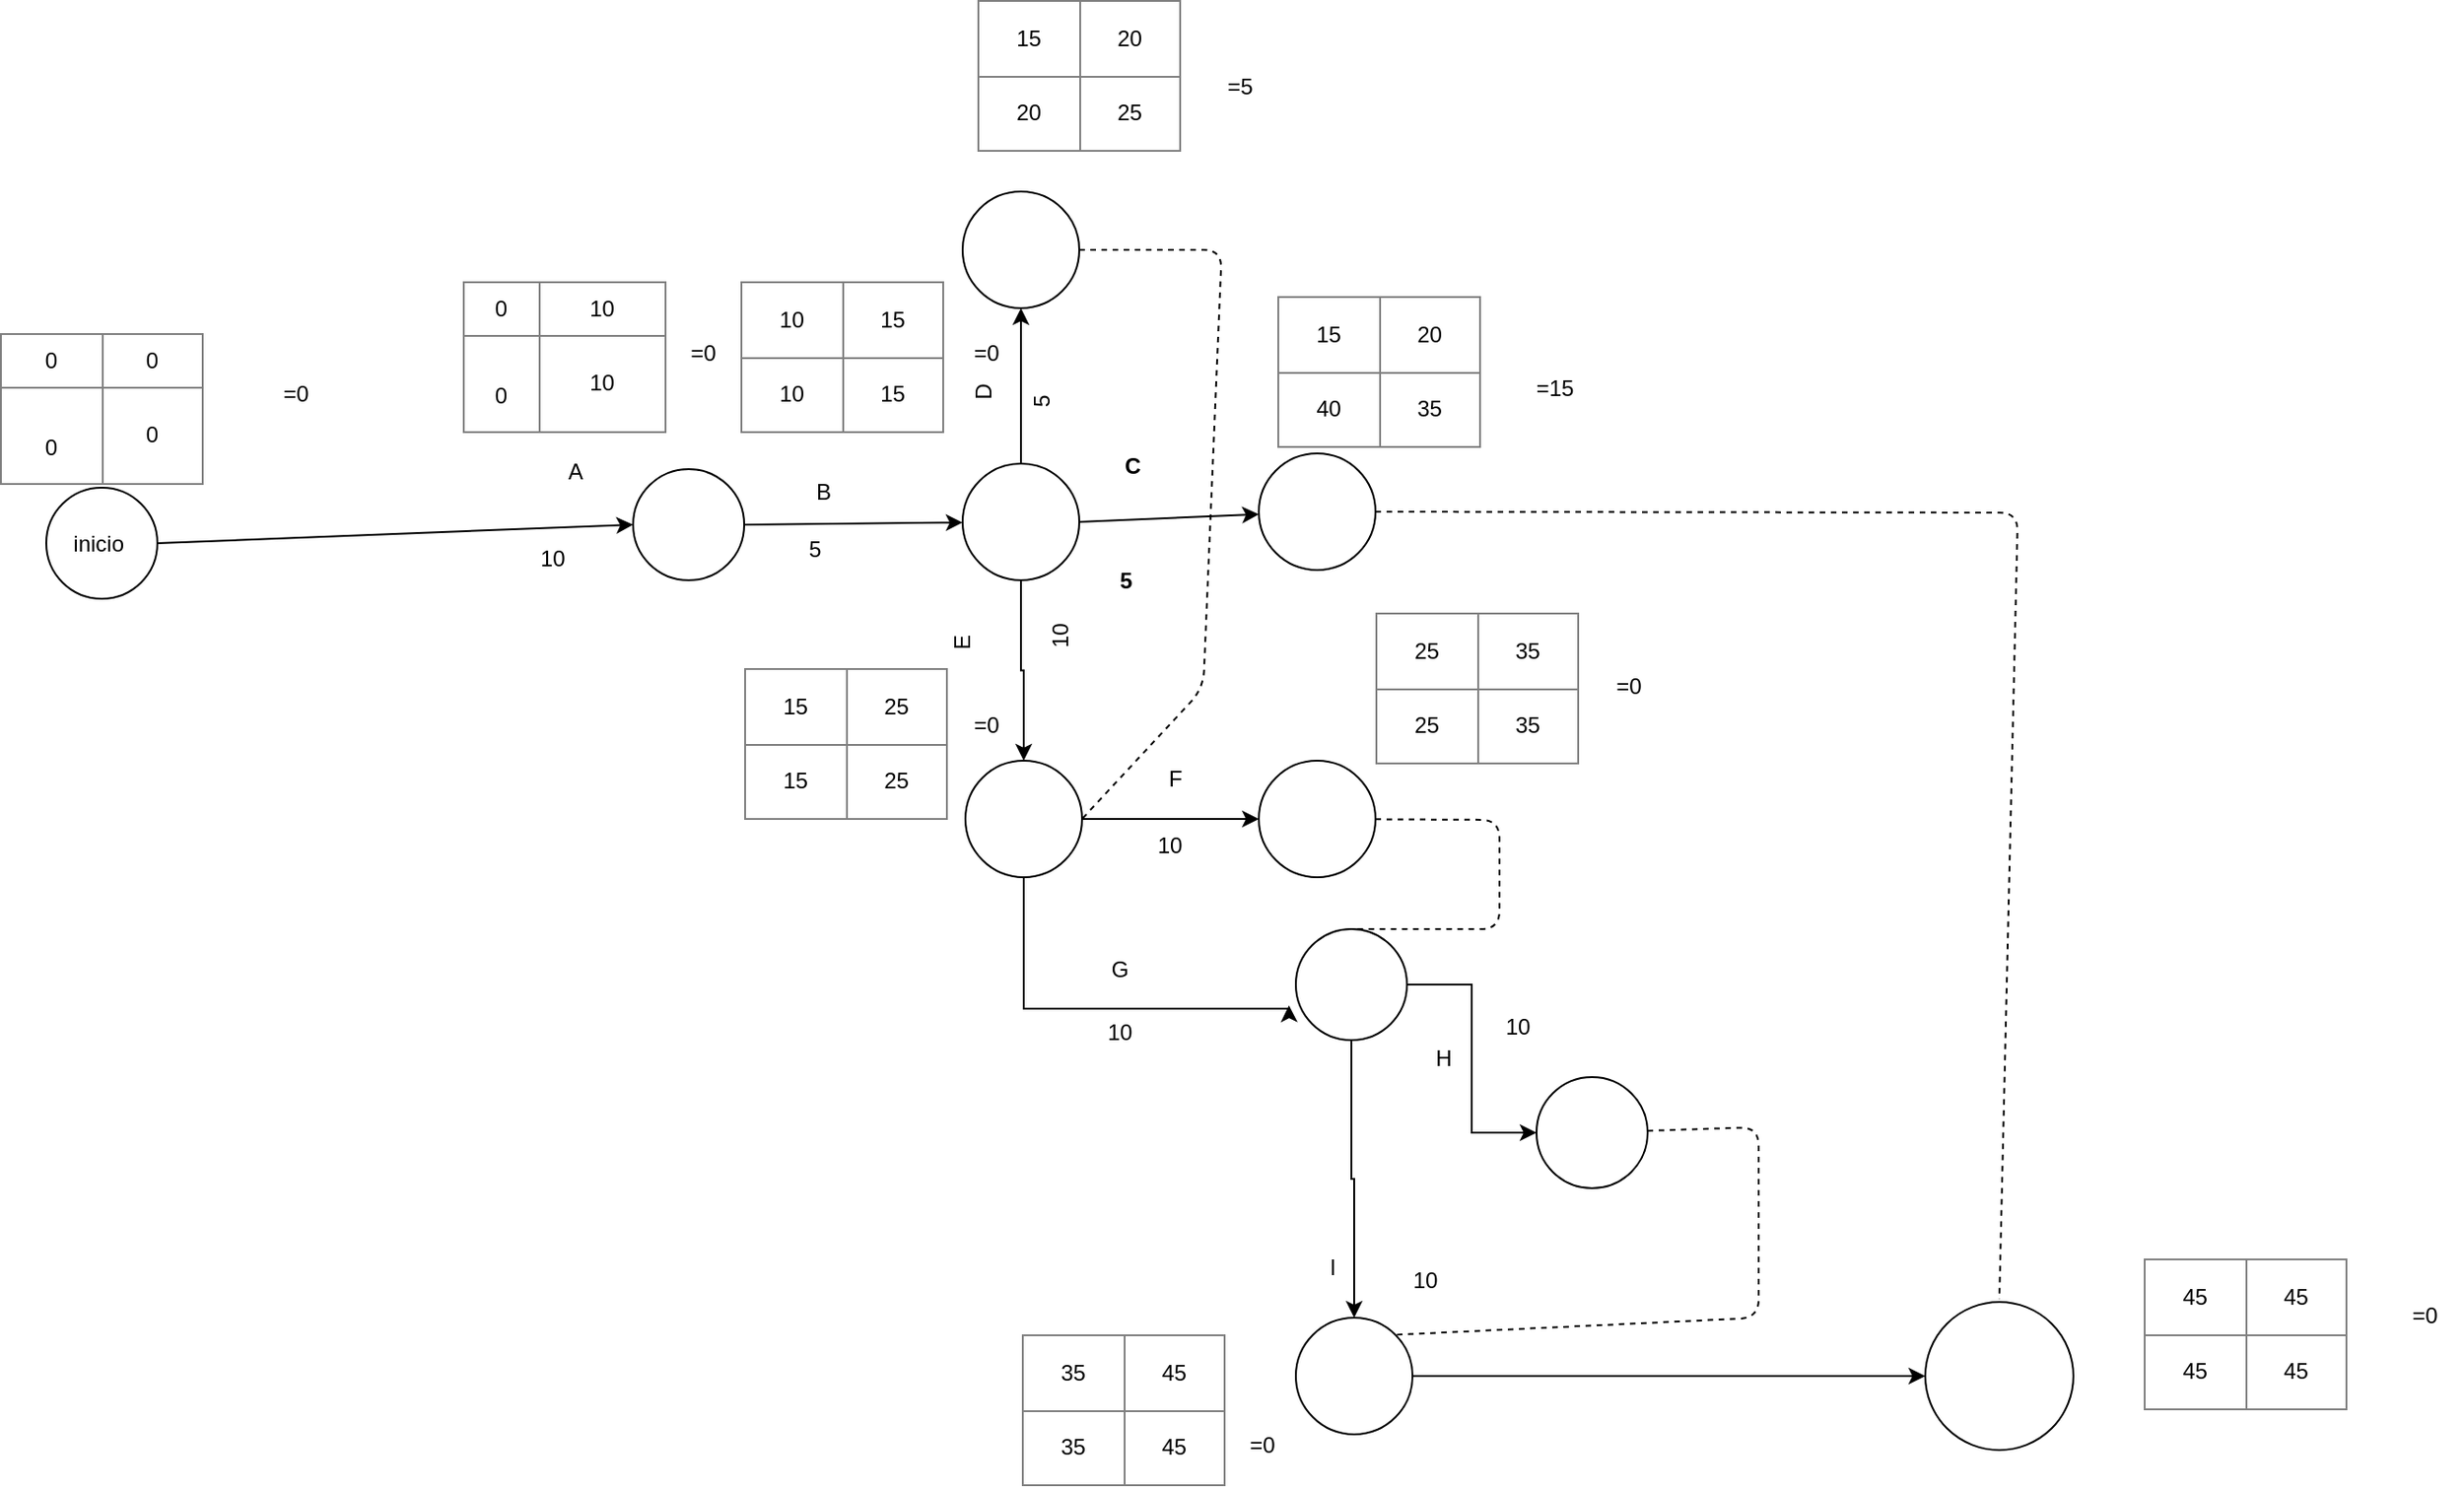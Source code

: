 <mxfile version="10.6.0" type="github"><diagram id="4PZ-6yHUw3jhih17PgQJ" name="Page-1"><mxGraphModel dx="2008" dy="1778" grid="1" gridSize="10" guides="1" tooltips="1" connect="1" arrows="1" fold="1" page="1" pageScale="1" pageWidth="827" pageHeight="1169" math="0" shadow="0"><root><mxCell id="0"/><mxCell id="1" parent="0"/><mxCell id="kKhwj0QIr7IOHjCEZKp6-1" value="inicio&amp;nbsp;" style="ellipse;whiteSpace=wrap;html=1;aspect=fixed;" parent="1" vertex="1"><mxGeometry x="-165" y="221.5" width="60" height="60" as="geometry"/></mxCell><mxCell id="kKhwj0QIr7IOHjCEZKp6-6" value="" style="endArrow=classic;html=1;exitX=1;exitY=0.5;exitDx=0;exitDy=0;entryX=0;entryY=0.5;entryDx=0;entryDy=0;" parent="1" source="kKhwj0QIr7IOHjCEZKp6-1" target="kKhwj0QIr7IOHjCEZKp6-7" edge="1"><mxGeometry width="50" height="50" relative="1" as="geometry"><mxPoint x="120" y="210" as="sourcePoint"/><mxPoint x="200" y="230" as="targetPoint"/></mxGeometry></mxCell><mxCell id="kKhwj0QIr7IOHjCEZKp6-7" value="" style="ellipse;whiteSpace=wrap;html=1;aspect=fixed;" parent="1" vertex="1"><mxGeometry x="152" y="211.5" width="60" height="60" as="geometry"/></mxCell><mxCell id="kKhwj0QIr7IOHjCEZKp6-8" value="10&lt;br&gt;&lt;br&gt;" style="text;html=1;resizable=0;points=[];autosize=1;align=left;verticalAlign=top;spacingTop=-4;" parent="1" vertex="1"><mxGeometry x="100" y="250" width="30" height="30" as="geometry"/></mxCell><mxCell id="kKhwj0QIr7IOHjCEZKp6-9" value="A&lt;br&gt;" style="text;html=1;strokeColor=none;fillColor=none;align=center;verticalAlign=middle;whiteSpace=wrap;rounded=0;" parent="1" vertex="1"><mxGeometry x="101" y="203" width="40" height="20" as="geometry"/></mxCell><mxCell id="kKhwj0QIr7IOHjCEZKp6-29" style="edgeStyle=orthogonalEdgeStyle;rounded=0;orthogonalLoop=1;jettySize=auto;html=1;entryX=0.5;entryY=1;entryDx=0;entryDy=0;" parent="1" source="kKhwj0QIr7IOHjCEZKp6-10" target="kKhwj0QIr7IOHjCEZKp6-26" edge="1"><mxGeometry relative="1" as="geometry"/></mxCell><mxCell id="kKhwj0QIr7IOHjCEZKp6-33" style="edgeStyle=orthogonalEdgeStyle;rounded=0;orthogonalLoop=1;jettySize=auto;html=1;exitX=0.5;exitY=1;exitDx=0;exitDy=0;entryX=0.5;entryY=0;entryDx=0;entryDy=0;" parent="1" source="kKhwj0QIr7IOHjCEZKp6-10" target="kKhwj0QIr7IOHjCEZKp6-30" edge="1"><mxGeometry relative="1" as="geometry"/></mxCell><mxCell id="kKhwj0QIr7IOHjCEZKp6-10" value="" style="ellipse;whiteSpace=wrap;html=1;aspect=fixed;" parent="1" vertex="1"><mxGeometry x="330" y="208.5" width="63" height="63" as="geometry"/></mxCell><mxCell id="kKhwj0QIr7IOHjCEZKp6-12" value="" style="endArrow=classic;html=1;exitX=1;exitY=0.5;exitDx=0;exitDy=0;" parent="1" source="kKhwj0QIr7IOHjCEZKp6-7" target="kKhwj0QIr7IOHjCEZKp6-10" edge="1"><mxGeometry width="50" height="50" relative="1" as="geometry"><mxPoint x="290" y="253" as="sourcePoint"/><mxPoint x="340" y="203" as="targetPoint"/></mxGeometry></mxCell><mxCell id="kKhwj0QIr7IOHjCEZKp6-13" value="B&lt;br&gt;" style="text;html=1;strokeColor=none;fillColor=none;align=center;verticalAlign=middle;whiteSpace=wrap;rounded=0;" parent="1" vertex="1"><mxGeometry x="235" y="213.5" width="40" height="20" as="geometry"/></mxCell><mxCell id="kKhwj0QIr7IOHjCEZKp6-16" value="5&lt;br&gt;" style="text;html=1;resizable=0;points=[];autosize=1;align=left;verticalAlign=top;spacingTop=-4;" parent="1" vertex="1"><mxGeometry x="245" y="245" width="20" height="20" as="geometry"/></mxCell><mxCell id="kKhwj0QIr7IOHjCEZKp6-21" value="" style="ellipse;whiteSpace=wrap;html=1;aspect=fixed;fontStyle=1" parent="1" vertex="1"><mxGeometry x="490" y="203" width="63" height="63" as="geometry"/></mxCell><mxCell id="kKhwj0QIr7IOHjCEZKp6-22" value="" style="endArrow=classic;html=1;exitX=1;exitY=0.5;exitDx=0;exitDy=0;" parent="1" source="kKhwj0QIr7IOHjCEZKp6-10" target="kKhwj0QIr7IOHjCEZKp6-21" edge="1"><mxGeometry width="50" height="50" relative="1" as="geometry"><mxPoint x="420.235" y="236.794" as="sourcePoint"/><mxPoint x="520" y="196.5" as="targetPoint"/></mxGeometry></mxCell><mxCell id="kKhwj0QIr7IOHjCEZKp6-23" value="C&lt;br&gt;" style="text;html=1;strokeColor=none;fillColor=none;align=center;verticalAlign=middle;whiteSpace=wrap;rounded=0;fontStyle=1" parent="1" vertex="1"><mxGeometry x="402" y="200" width="40" height="20" as="geometry"/></mxCell><mxCell id="kKhwj0QIr7IOHjCEZKp6-24" value="5&lt;br&gt;" style="text;html=1;resizable=0;points=[];autosize=1;align=left;verticalAlign=top;spacingTop=-4;fontStyle=1" parent="1" vertex="1"><mxGeometry x="413" y="261.5" width="20" height="20" as="geometry"/></mxCell><mxCell id="kKhwj0QIr7IOHjCEZKp6-26" value="" style="ellipse;whiteSpace=wrap;html=1;aspect=fixed;" parent="1" vertex="1"><mxGeometry x="330" y="61.5" width="63" height="63" as="geometry"/></mxCell><mxCell id="kKhwj0QIr7IOHjCEZKp6-27" value="D&lt;br&gt;" style="text;html=1;strokeColor=none;fillColor=none;align=center;verticalAlign=middle;whiteSpace=wrap;rounded=0;rotation=-90;" parent="1" vertex="1"><mxGeometry x="321.5" y="160" width="40" height="20" as="geometry"/></mxCell><mxCell id="kKhwj0QIr7IOHjCEZKp6-28" value="5&lt;br&gt;" style="text;html=1;resizable=0;points=[];autosize=1;align=left;verticalAlign=top;spacingTop=-4;rotation=-90;" parent="1" vertex="1"><mxGeometry x="363" y="160" width="20" height="20" as="geometry"/></mxCell><mxCell id="kKhwj0QIr7IOHjCEZKp6-37" style="edgeStyle=orthogonalEdgeStyle;rounded=0;orthogonalLoop=1;jettySize=auto;html=1;exitX=1;exitY=0.5;exitDx=0;exitDy=0;" parent="1" source="kKhwj0QIr7IOHjCEZKp6-30" target="kKhwj0QIr7IOHjCEZKp6-36" edge="1"><mxGeometry relative="1" as="geometry"/></mxCell><mxCell id="kKhwj0QIr7IOHjCEZKp6-42" style="edgeStyle=orthogonalEdgeStyle;rounded=0;orthogonalLoop=1;jettySize=auto;html=1;exitX=0.5;exitY=1;exitDx=0;exitDy=0;entryX=-0.062;entryY=0.687;entryDx=0;entryDy=0;entryPerimeter=0;" parent="1" source="kKhwj0QIr7IOHjCEZKp6-30" target="kKhwj0QIr7IOHjCEZKp6-41" edge="1"><mxGeometry relative="1" as="geometry"><Array as="points"><mxPoint x="363" y="503"/></Array></mxGeometry></mxCell><mxCell id="kKhwj0QIr7IOHjCEZKp6-30" value="" style="ellipse;whiteSpace=wrap;html=1;aspect=fixed;" parent="1" vertex="1"><mxGeometry x="331.5" y="369" width="63" height="63" as="geometry"/></mxCell><mxCell id="kKhwj0QIr7IOHjCEZKp6-31" value="E&lt;br&gt;" style="text;html=1;strokeColor=none;fillColor=none;align=center;verticalAlign=middle;whiteSpace=wrap;rounded=0;rotation=-90;" parent="1" vertex="1"><mxGeometry x="310" y="295" width="40" height="20" as="geometry"/></mxCell><mxCell id="kKhwj0QIr7IOHjCEZKp6-32" value="10&lt;br&gt;&lt;br&gt;" style="text;html=1;resizable=0;points=[];autosize=1;align=left;verticalAlign=top;spacingTop=-4;rotation=-90;" parent="1" vertex="1"><mxGeometry x="373" y="280" width="30" height="30" as="geometry"/></mxCell><mxCell id="kKhwj0QIr7IOHjCEZKp6-36" value="" style="ellipse;whiteSpace=wrap;html=1;aspect=fixed;" parent="1" vertex="1"><mxGeometry x="490" y="369" width="63" height="63" as="geometry"/></mxCell><mxCell id="kKhwj0QIr7IOHjCEZKp6-38" value="F&lt;br&gt;" style="text;html=1;strokeColor=none;fillColor=none;align=center;verticalAlign=middle;whiteSpace=wrap;rounded=0;" parent="1" vertex="1"><mxGeometry x="425" y="369" width="40" height="20" as="geometry"/></mxCell><mxCell id="kKhwj0QIr7IOHjCEZKp6-40" value="10&lt;br&gt;&lt;br&gt;" style="text;html=1;strokeColor=none;fillColor=none;align=center;verticalAlign=middle;whiteSpace=wrap;rounded=0;" parent="1" vertex="1"><mxGeometry x="422" y="412" width="40" height="20" as="geometry"/></mxCell><mxCell id="kKhwj0QIr7IOHjCEZKp6-46" style="edgeStyle=orthogonalEdgeStyle;rounded=0;orthogonalLoop=1;jettySize=auto;html=1;exitX=0.5;exitY=1;exitDx=0;exitDy=0;entryX=0.5;entryY=0;entryDx=0;entryDy=0;" parent="1" source="kKhwj0QIr7IOHjCEZKp6-41" target="kKhwj0QIr7IOHjCEZKp6-45" edge="1"><mxGeometry relative="1" as="geometry"/></mxCell><mxCell id="kKhwj0QIr7IOHjCEZKp6-54" style="edgeStyle=orthogonalEdgeStyle;rounded=0;orthogonalLoop=1;jettySize=auto;html=1;entryX=0;entryY=0.5;entryDx=0;entryDy=0;" parent="1" source="kKhwj0QIr7IOHjCEZKp6-41" target="kKhwj0QIr7IOHjCEZKp6-52" edge="1"><mxGeometry relative="1" as="geometry"/></mxCell><mxCell id="kKhwj0QIr7IOHjCEZKp6-41" value="" style="ellipse;whiteSpace=wrap;html=1;aspect=fixed;" parent="1" vertex="1"><mxGeometry x="510" y="460" width="60" height="60" as="geometry"/></mxCell><mxCell id="kKhwj0QIr7IOHjCEZKp6-43" value="G" style="text;html=1;strokeColor=none;fillColor=none;align=center;verticalAlign=middle;whiteSpace=wrap;rounded=0;" parent="1" vertex="1"><mxGeometry x="395" y="471.5" width="40" height="20" as="geometry"/></mxCell><mxCell id="kKhwj0QIr7IOHjCEZKp6-44" value="10&lt;br&gt;&lt;br&gt;" style="text;html=1;strokeColor=none;fillColor=none;align=center;verticalAlign=middle;whiteSpace=wrap;rounded=0;" parent="1" vertex="1"><mxGeometry x="394.5" y="513" width="40" height="20" as="geometry"/></mxCell><mxCell id="kKhwj0QIr7IOHjCEZKp6-59" style="edgeStyle=orthogonalEdgeStyle;rounded=0;orthogonalLoop=1;jettySize=auto;html=1;exitX=1;exitY=0.5;exitDx=0;exitDy=0;entryX=0;entryY=0.5;entryDx=0;entryDy=0;" parent="1" source="kKhwj0QIr7IOHjCEZKp6-45" target="kKhwj0QIr7IOHjCEZKp6-58" edge="1"><mxGeometry relative="1" as="geometry"/></mxCell><mxCell id="kKhwj0QIr7IOHjCEZKp6-45" value="" style="ellipse;whiteSpace=wrap;html=1;aspect=fixed;" parent="1" vertex="1"><mxGeometry x="510" y="670" width="63" height="63" as="geometry"/></mxCell><mxCell id="kKhwj0QIr7IOHjCEZKp6-47" value="I&lt;br&gt;&lt;br&gt;" style="text;html=1;strokeColor=none;fillColor=none;align=center;verticalAlign=middle;whiteSpace=wrap;rounded=0;rotation=0;direction=south;" parent="1" vertex="1"><mxGeometry x="520" y="630" width="20" height="40" as="geometry"/></mxCell><mxCell id="kKhwj0QIr7IOHjCEZKp6-48" value="10&lt;br&gt;" style="text;html=1;strokeColor=none;fillColor=none;align=center;verticalAlign=middle;whiteSpace=wrap;rounded=0;rotation=0;" parent="1" vertex="1"><mxGeometry x="560" y="640" width="40" height="20" as="geometry"/></mxCell><mxCell id="kKhwj0QIr7IOHjCEZKp6-52" value="" style="ellipse;whiteSpace=wrap;html=1;aspect=fixed;" parent="1" vertex="1"><mxGeometry x="640" y="540" width="60" height="60" as="geometry"/></mxCell><mxCell id="kKhwj0QIr7IOHjCEZKp6-56" value="10&lt;br&gt;" style="text;html=1;strokeColor=none;fillColor=none;align=center;verticalAlign=middle;whiteSpace=wrap;rounded=0;rotation=0;" parent="1" vertex="1"><mxGeometry x="610" y="503" width="40" height="20" as="geometry"/></mxCell><mxCell id="kKhwj0QIr7IOHjCEZKp6-57" value="H" style="text;html=1;strokeColor=none;fillColor=none;align=center;verticalAlign=middle;whiteSpace=wrap;rounded=0;rotation=0;" parent="1" vertex="1"><mxGeometry x="570" y="520" width="40" height="20" as="geometry"/></mxCell><mxCell id="kKhwj0QIr7IOHjCEZKp6-58" value="" style="ellipse;whiteSpace=wrap;html=1;aspect=fixed;" parent="1" vertex="1"><mxGeometry x="850" y="661.5" width="80" height="80" as="geometry"/></mxCell><mxCell id="kKhwj0QIr7IOHjCEZKp6-60" value="" style="endArrow=none;dashed=1;html=1;exitX=1;exitY=0.5;exitDx=0;exitDy=0;entryX=1;entryY=0.5;entryDx=0;entryDy=0;" parent="1" source="kKhwj0QIr7IOHjCEZKp6-26" target="kKhwj0QIr7IOHjCEZKp6-30" edge="1"><mxGeometry width="50" height="50" relative="1" as="geometry"><mxPoint x="378" y="93" as="sourcePoint"/><mxPoint x="428" y="43" as="targetPoint"/><Array as="points"><mxPoint x="470" y="93"/><mxPoint x="460" y="330"/></Array></mxGeometry></mxCell><mxCell id="kKhwj0QIr7IOHjCEZKp6-61" value="" style="endArrow=none;dashed=1;html=1;exitX=1;exitY=0.5;exitDx=0;exitDy=0;" parent="1" source="kKhwj0QIr7IOHjCEZKp6-21" edge="1"><mxGeometry width="50" height="50" relative="1" as="geometry"><mxPoint x="580" y="260" as="sourcePoint"/><mxPoint x="890" y="660" as="targetPoint"/><Array as="points"><mxPoint x="900" y="235"/></Array></mxGeometry></mxCell><mxCell id="kKhwj0QIr7IOHjCEZKp6-62" value="" style="endArrow=none;dashed=1;html=1;entryX=0.5;entryY=0;entryDx=0;entryDy=0;" parent="1" source="kKhwj0QIr7IOHjCEZKp6-36" target="kKhwj0QIr7IOHjCEZKp6-41" edge="1"><mxGeometry width="50" height="50" relative="1" as="geometry"><mxPoint x="553" y="450.5" as="sourcePoint"/><mxPoint x="623.711" y="400.5" as="targetPoint"/><Array as="points"><mxPoint x="620" y="401"/><mxPoint x="620" y="460"/></Array></mxGeometry></mxCell><mxCell id="kKhwj0QIr7IOHjCEZKp6-66" value="" style="endArrow=none;dashed=1;html=1;entryX=1;entryY=0;entryDx=0;entryDy=0;" parent="1" source="kKhwj0QIr7IOHjCEZKp6-52" target="kKhwj0QIr7IOHjCEZKp6-45" edge="1"><mxGeometry width="50" height="50" relative="1" as="geometry"><mxPoint x="700" y="620" as="sourcePoint"/><mxPoint x="770.711" y="570" as="targetPoint"/><Array as="points"><mxPoint x="760" y="567"/><mxPoint x="760" y="670"/></Array></mxGeometry></mxCell><mxCell id="kKhwj0QIr7IOHjCEZKp6-70" value="&lt;table border=&quot;1&quot; width=&quot;100%&quot; style=&quot;width: 100% ; height: 100% ; border-collapse: collapse&quot;&gt;&lt;tbody&gt;&lt;tr&gt;&lt;td align=&quot;center&quot;&gt;45&lt;/td&gt;&lt;td align=&quot;center&quot;&gt;45&lt;/td&gt;&lt;/tr&gt;&lt;tr&gt;&lt;td align=&quot;center&quot;&gt;45&lt;/td&gt;&lt;td align=&quot;center&quot;&gt;45&lt;br&gt;&lt;/td&gt;&lt;/tr&gt;&lt;/tbody&gt;&lt;/table&gt;" style="text;html=1;strokeColor=none;fillColor=none;overflow=fill;" parent="1" vertex="1"><mxGeometry x="968" y="638" width="110" height="82" as="geometry"/></mxCell><mxCell id="kKhwj0QIr7IOHjCEZKp6-71" value="&lt;table border=&quot;1&quot; width=&quot;100%&quot; style=&quot;width: 100% ; height: 100% ; border-collapse: collapse&quot;&gt;&lt;tbody&gt;&lt;tr&gt;&lt;td align=&quot;center&quot;&gt;35&lt;/td&gt;&lt;td align=&quot;center&quot;&gt;45&lt;/td&gt;&lt;/tr&gt;&lt;tr&gt;&lt;td align=&quot;center&quot;&gt;35&lt;/td&gt;&lt;td align=&quot;center&quot;&gt;45&lt;br&gt;&lt;/td&gt;&lt;/tr&gt;&lt;/tbody&gt;&lt;/table&gt;" style="text;html=1;strokeColor=none;fillColor=none;overflow=fill;" parent="1" vertex="1"><mxGeometry x="361.5" y="679" width="110" height="82" as="geometry"/></mxCell><mxCell id="kKhwj0QIr7IOHjCEZKp6-72" value="&lt;table border=&quot;1&quot; width=&quot;100%&quot; style=&quot;width: 100% ; height: 100% ; border-collapse: collapse&quot;&gt;&lt;tbody&gt;&lt;tr&gt;&lt;td align=&quot;center&quot;&gt;25&lt;br&gt;&lt;/td&gt;&lt;td align=&quot;center&quot;&gt;35&lt;/td&gt;&lt;/tr&gt;&lt;tr&gt;&lt;td align=&quot;center&quot;&gt;25&lt;/td&gt;&lt;td align=&quot;center&quot;&gt;35&lt;/td&gt;&lt;/tr&gt;&lt;/tbody&gt;&lt;/table&gt;" style="text;html=1;strokeColor=none;fillColor=none;overflow=fill;" parent="1" vertex="1"><mxGeometry x="553" y="289" width="110" height="82" as="geometry"/></mxCell><mxCell id="kKhwj0QIr7IOHjCEZKp6-74" value="&lt;table border=&quot;1&quot; width=&quot;100%&quot; style=&quot;width: 100% ; height: 100% ; border-collapse: collapse&quot;&gt;&lt;tbody&gt;&lt;tr&gt;&lt;td align=&quot;center&quot;&gt;15&lt;br&gt;&lt;/td&gt;&lt;td align=&quot;center&quot;&gt;25&lt;/td&gt;&lt;/tr&gt;&lt;tr&gt;&lt;td align=&quot;center&quot;&gt;15&lt;br&gt;&lt;/td&gt;&lt;td align=&quot;center&quot;&gt;25&lt;/td&gt;&lt;/tr&gt;&lt;/tbody&gt;&lt;/table&gt;" style="text;html=1;strokeColor=none;fillColor=none;overflow=fill;" parent="1" vertex="1"><mxGeometry x="212" y="318.5" width="110" height="82" as="geometry"/></mxCell><mxCell id="kKhwj0QIr7IOHjCEZKp6-75" value="&lt;table border=&quot;1&quot; width=&quot;100%&quot; style=&quot;width: 100% ; height: 100% ; border-collapse: collapse&quot;&gt;&lt;tbody&gt;&lt;tr&gt;&lt;td align=&quot;center&quot;&gt;15&lt;/td&gt;&lt;td align=&quot;center&quot;&gt;20&lt;/td&gt;&lt;/tr&gt;&lt;tr&gt;&lt;td align=&quot;center&quot;&gt;40&lt;br&gt;&lt;/td&gt;&lt;td align=&quot;center&quot;&gt;35&lt;/td&gt;&lt;/tr&gt;&lt;/tbody&gt;&lt;/table&gt;" style="text;html=1;strokeColor=none;fillColor=none;overflow=fill;" parent="1" vertex="1"><mxGeometry x="500" y="118" width="110" height="82" as="geometry"/></mxCell><mxCell id="kKhwj0QIr7IOHjCEZKp6-76" value="&lt;table border=&quot;1&quot; width=&quot;100%&quot; style=&quot;width: 100% ; height: 100% ; border-collapse: collapse&quot;&gt;&lt;tbody&gt;&lt;tr&gt;&lt;td align=&quot;center&quot;&gt;15&lt;/td&gt;&lt;td align=&quot;center&quot;&gt;20&lt;/td&gt;&lt;/tr&gt;&lt;tr&gt;&lt;td align=&quot;center&quot;&gt;20&lt;br&gt;&lt;/td&gt;&lt;td align=&quot;center&quot;&gt;25&lt;/td&gt;&lt;/tr&gt;&lt;/tbody&gt;&lt;/table&gt;" style="text;html=1;strokeColor=none;fillColor=none;overflow=fill;" parent="1" vertex="1"><mxGeometry x="338" y="-42" width="110" height="82" as="geometry"/></mxCell><mxCell id="kKhwj0QIr7IOHjCEZKp6-77" value="&lt;table border=&quot;1&quot; width=&quot;100%&quot; style=&quot;width: 100% ; height: 100% ; border-collapse: collapse&quot;&gt;&lt;tbody&gt;&lt;tr&gt;&lt;td align=&quot;center&quot;&gt;10&lt;br&gt;&lt;/td&gt;&lt;td align=&quot;center&quot;&gt;15&lt;/td&gt;&lt;/tr&gt;&lt;tr&gt;&lt;td align=&quot;center&quot;&gt;10&lt;br&gt;&lt;/td&gt;&lt;td align=&quot;center&quot;&gt;15&lt;/td&gt;&lt;/tr&gt;&lt;/tbody&gt;&lt;/table&gt;" style="text;html=1;strokeColor=none;fillColor=none;overflow=fill;" parent="1" vertex="1"><mxGeometry x="210" y="110" width="110" height="82" as="geometry"/></mxCell><mxCell id="kKhwj0QIr7IOHjCEZKp6-78" value="&lt;table border=&quot;1&quot; width=&quot;100%&quot; style=&quot;width: 100% ; height: 100% ; border-collapse: collapse&quot;&gt;&lt;tbody&gt;&lt;tr&gt;&lt;td align=&quot;center&quot;&gt;0&lt;/td&gt;&lt;td align=&quot;center&quot;&gt;0&lt;/td&gt;&lt;/tr&gt;&lt;tr&gt;&lt;td align=&quot;center&quot;&gt;&lt;br&gt;0&lt;br&gt;&lt;/td&gt;&lt;td align=&quot;center&quot;&gt;0&lt;/td&gt;&lt;/tr&gt;&lt;/tbody&gt;&lt;/table&gt;" style="text;html=1;strokeColor=none;fillColor=none;overflow=fill;" parent="1" vertex="1"><mxGeometry x="-190" y="138" width="110" height="82" as="geometry"/></mxCell><mxCell id="kKhwj0QIr7IOHjCEZKp6-79" value="&lt;table border=&quot;1&quot; width=&quot;100%&quot; style=&quot;width: 100% ; height: 100% ; border-collapse: collapse&quot;&gt;&lt;tbody&gt;&lt;tr&gt;&lt;td align=&quot;center&quot;&gt;0&lt;/td&gt;&lt;td align=&quot;center&quot;&gt;10&lt;/td&gt;&lt;/tr&gt;&lt;tr&gt;&lt;td align=&quot;center&quot;&gt;&lt;br&gt;0&lt;br&gt;&lt;/td&gt;&lt;td align=&quot;center&quot;&gt;10&lt;/td&gt;&lt;/tr&gt;&lt;/tbody&gt;&lt;/table&gt;" style="text;html=1;strokeColor=none;fillColor=none;overflow=fill;" parent="1" vertex="1"><mxGeometry x="60" y="110" width="110" height="82" as="geometry"/></mxCell><mxCell id="kKhwj0QIr7IOHjCEZKp6-82" value="=0&lt;br&gt;" style="text;html=1;strokeColor=none;fillColor=none;align=center;verticalAlign=middle;whiteSpace=wrap;rounded=0;" parent="1" vertex="1"><mxGeometry x="-50" y="161" width="40" height="20" as="geometry"/></mxCell><mxCell id="kKhwj0QIr7IOHjCEZKp6-85" value="=0&lt;br&gt;" style="text;html=1;strokeColor=none;fillColor=none;align=center;verticalAlign=middle;whiteSpace=wrap;rounded=0;" parent="1" vertex="1"><mxGeometry x="170" y="139" width="40" height="20" as="geometry"/></mxCell><mxCell id="kKhwj0QIr7IOHjCEZKp6-86" value="=0&lt;br&gt;" style="text;html=1;strokeColor=none;fillColor=none;align=center;verticalAlign=middle;whiteSpace=wrap;rounded=0;" parent="1" vertex="1"><mxGeometry x="323" y="139" width="40" height="20" as="geometry"/></mxCell><mxCell id="kKhwj0QIr7IOHjCEZKp6-87" value="=0&lt;br&gt;" style="text;html=1;strokeColor=none;fillColor=none;align=center;verticalAlign=middle;whiteSpace=wrap;rounded=0;" parent="1" vertex="1"><mxGeometry x="323" y="339.5" width="40" height="20" as="geometry"/></mxCell><mxCell id="kKhwj0QIr7IOHjCEZKp6-88" value="=0&lt;br&gt;" style="text;html=1;strokeColor=none;fillColor=none;align=center;verticalAlign=middle;whiteSpace=wrap;rounded=0;" parent="1" vertex="1"><mxGeometry x="670" y="318.5" width="40" height="20" as="geometry"/></mxCell><mxCell id="kKhwj0QIr7IOHjCEZKp6-89" value="=0&lt;br&gt;" style="text;html=1;strokeColor=none;fillColor=none;align=center;verticalAlign=middle;whiteSpace=wrap;rounded=0;" parent="1" vertex="1"><mxGeometry x="471.5" y="728.5" width="40" height="20" as="geometry"/></mxCell><mxCell id="kKhwj0QIr7IOHjCEZKp6-90" value="=0&lt;br&gt;" style="text;html=1;strokeColor=none;fillColor=none;align=center;verticalAlign=middle;whiteSpace=wrap;rounded=0;" parent="1" vertex="1"><mxGeometry x="1100" y="659" width="40" height="20" as="geometry"/></mxCell><mxCell id="kKhwj0QIr7IOHjCEZKp6-92" value="=15&lt;br&gt;" style="text;html=1;strokeColor=none;fillColor=none;align=center;verticalAlign=middle;whiteSpace=wrap;rounded=0;" parent="1" vertex="1"><mxGeometry x="630" y="143" width="40" height="49" as="geometry"/></mxCell><mxCell id="kKhwj0QIr7IOHjCEZKp6-93" value="=5&lt;br&gt;" style="text;html=1;strokeColor=none;fillColor=none;align=center;verticalAlign=middle;whiteSpace=wrap;rounded=0;" parent="1" vertex="1"><mxGeometry x="460" y="-20" width="40" height="49" as="geometry"/></mxCell></root></mxGraphModel></diagram></mxfile>